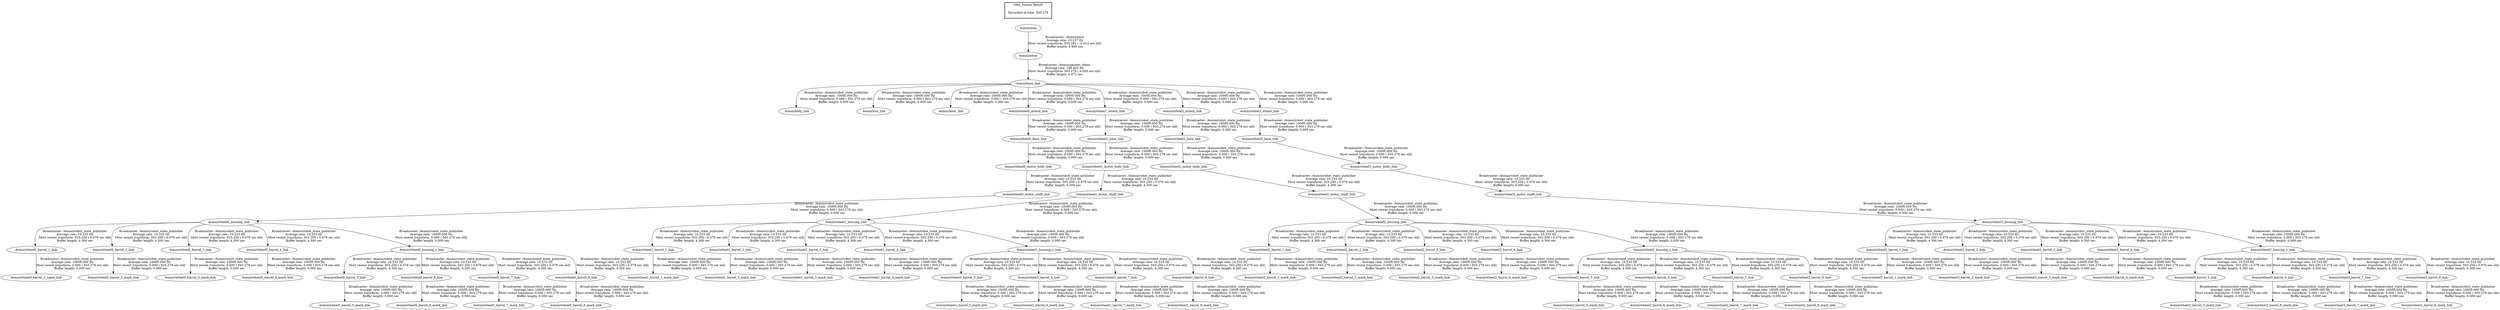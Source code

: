 digraph G {
"4omni/base_link" -> "4omni/body_link"[label="Broadcaster: /4omni/robot_state_publisher\nAverage rate: 10000.000 Hz\nMost recent transform: 0.000 ( 503.279 sec old)\nBuffer length: 0.000 sec\n"];
"4omni/odom" -> "4omni/base_link"[label="Broadcaster: /4omni/gazebo_odom\nAverage rate: 199.463 Hz\nMost recent transform: 503.279 ( 0.000 sec old)\nBuffer length: 4.472 sec\n"];
"4omni/base_link" -> "4omni/imu_link"[label="Broadcaster: /4omni/robot_state_publisher\nAverage rate: 10000.000 Hz\nMost recent transform: 0.000 ( 503.279 sec old)\nBuffer length: 0.000 sec\n"];
"4omni/base_link" -> "4omni/laser_link"[label="Broadcaster: /4omni/robot_state_publisher\nAverage rate: 10000.000 Hz\nMost recent transform: 0.000 ( 503.279 sec old)\nBuffer length: 0.000 sec\n"];
"4omni/base_link" -> "4omni/wheel0_attach_link"[label="Broadcaster: /4omni/robot_state_publisher\nAverage rate: 10000.000 Hz\nMost recent transform: 0.000 ( 503.279 sec old)\nBuffer length: 0.000 sec\n"];
"4omni/wheel0_barrel_1_link" -> "4omni/wheel0_barrel_1_mark_link"[label="Broadcaster: /4omni/robot_state_publisher\nAverage rate: 10000.000 Hz\nMost recent transform: 0.000 ( 503.279 sec old)\nBuffer length: 0.000 sec\n"];
"4omni/wheel0_housing_link" -> "4omni/wheel0_barrel_1_link"[label="Broadcaster: /4omni/robot_state_publisher\nAverage rate: 10.233 Hz\nMost recent transform: 503.200 ( 0.079 sec old)\nBuffer length: 4.300 sec\n"];
"4omni/wheel0_barrel_2_link" -> "4omni/wheel0_barrel_2_mark_link"[label="Broadcaster: /4omni/robot_state_publisher\nAverage rate: 10000.000 Hz\nMost recent transform: 0.000 ( 503.279 sec old)\nBuffer length: 0.000 sec\n"];
"4omni/wheel0_housing_link" -> "4omni/wheel0_barrel_2_link"[label="Broadcaster: /4omni/robot_state_publisher\nAverage rate: 10.233 Hz\nMost recent transform: 503.200 ( 0.079 sec old)\nBuffer length: 4.300 sec\n"];
"4omni/wheel0_barrel_3_link" -> "4omni/wheel0_barrel_3_mark_link"[label="Broadcaster: /4omni/robot_state_publisher\nAverage rate: 10000.000 Hz\nMost recent transform: 0.000 ( 503.279 sec old)\nBuffer length: 0.000 sec\n"];
"4omni/wheel0_housing_link" -> "4omni/wheel0_barrel_3_link"[label="Broadcaster: /4omni/robot_state_publisher\nAverage rate: 10.233 Hz\nMost recent transform: 503.200 ( 0.079 sec old)\nBuffer length: 4.300 sec\n"];
"4omni/wheel0_barrel_4_link" -> "4omni/wheel0_barrel_4_mark_link"[label="Broadcaster: /4omni/robot_state_publisher\nAverage rate: 10000.000 Hz\nMost recent transform: 0.000 ( 503.279 sec old)\nBuffer length: 0.000 sec\n"];
"4omni/wheel0_housing_link" -> "4omni/wheel0_barrel_4_link"[label="Broadcaster: /4omni/robot_state_publisher\nAverage rate: 10.233 Hz\nMost recent transform: 503.200 ( 0.079 sec old)\nBuffer length: 4.300 sec\n"];
"4omni/wheel0_barrel_5_link" -> "4omni/wheel0_barrel_5_mark_link"[label="Broadcaster: /4omni/robot_state_publisher\nAverage rate: 10000.000 Hz\nMost recent transform: 0.000 ( 503.279 sec old)\nBuffer length: 0.000 sec\n"];
"4omni/wheel0_housing_s_link" -> "4omni/wheel0_barrel_5_link"[label="Broadcaster: /4omni/robot_state_publisher\nAverage rate: 10.233 Hz\nMost recent transform: 503.200 ( 0.079 sec old)\nBuffer length: 4.300 sec\n"];
"4omni/wheel0_barrel_6_link" -> "4omni/wheel0_barrel_6_mark_link"[label="Broadcaster: /4omni/robot_state_publisher\nAverage rate: 10000.000 Hz\nMost recent transform: 0.000 ( 503.279 sec old)\nBuffer length: 0.000 sec\n"];
"4omni/wheel0_housing_s_link" -> "4omni/wheel0_barrel_6_link"[label="Broadcaster: /4omni/robot_state_publisher\nAverage rate: 10.233 Hz\nMost recent transform: 503.200 ( 0.079 sec old)\nBuffer length: 4.300 sec\n"];
"4omni/wheel0_barrel_7_link" -> "4omni/wheel0_barrel_7_mark_link"[label="Broadcaster: /4omni/robot_state_publisher\nAverage rate: 10000.000 Hz\nMost recent transform: 0.000 ( 503.279 sec old)\nBuffer length: 0.000 sec\n"];
"4omni/wheel0_housing_s_link" -> "4omni/wheel0_barrel_7_link"[label="Broadcaster: /4omni/robot_state_publisher\nAverage rate: 10.233 Hz\nMost recent transform: 503.200 ( 0.079 sec old)\nBuffer length: 4.300 sec\n"];
"4omni/wheel0_barrel_8_link" -> "4omni/wheel0_barrel_8_mark_link"[label="Broadcaster: /4omni/robot_state_publisher\nAverage rate: 10000.000 Hz\nMost recent transform: 0.000 ( 503.279 sec old)\nBuffer length: 0.000 sec\n"];
"4omni/wheel0_housing_s_link" -> "4omni/wheel0_barrel_8_link"[label="Broadcaster: /4omni/robot_state_publisher\nAverage rate: 10.233 Hz\nMost recent transform: 503.200 ( 0.079 sec old)\nBuffer length: 4.300 sec\n"];
"4omni/wheel0_attach_link" -> "4omni/wheel0_base_link"[label="Broadcaster: /4omni/robot_state_publisher\nAverage rate: 10000.000 Hz\nMost recent transform: 0.000 ( 503.279 sec old)\nBuffer length: 0.000 sec\n"];
"4omni/wheel0_motor_shaft_link" -> "4omni/wheel0_housing_link"[label="Broadcaster: /4omni/robot_state_publisher\nAverage rate: 10000.000 Hz\nMost recent transform: 0.000 ( 503.279 sec old)\nBuffer length: 0.000 sec\n"];
"4omni/wheel0_motor_body_link" -> "4omni/wheel0_motor_shaft_link"[label="Broadcaster: /4omni/robot_state_publisher\nAverage rate: 10.233 Hz\nMost recent transform: 503.200 ( 0.079 sec old)\nBuffer length: 4.300 sec\n"];
"4omni/wheel0_housing_link" -> "4omni/wheel0_housing_s_link"[label="Broadcaster: /4omni/robot_state_publisher\nAverage rate: 10000.000 Hz\nMost recent transform: 0.000 ( 503.279 sec old)\nBuffer length: 0.000 sec\n"];
"4omni/wheel0_base_link" -> "4omni/wheel0_motor_body_link"[label="Broadcaster: /4omni/robot_state_publisher\nAverage rate: 10000.000 Hz\nMost recent transform: 0.000 ( 503.279 sec old)\nBuffer length: 0.000 sec\n"];
"4omni/base_link" -> "4omni/wheel1_attach_link"[label="Broadcaster: /4omni/robot_state_publisher\nAverage rate: 10000.000 Hz\nMost recent transform: 0.000 ( 503.279 sec old)\nBuffer length: 0.000 sec\n"];
"4omni/wheel1_barrel_1_link" -> "4omni/wheel1_barrel_1_mark_link"[label="Broadcaster: /4omni/robot_state_publisher\nAverage rate: 10000.000 Hz\nMost recent transform: 0.000 ( 503.279 sec old)\nBuffer length: 0.000 sec\n"];
"4omni/wheel1_housing_link" -> "4omni/wheel1_barrel_1_link"[label="Broadcaster: /4omni/robot_state_publisher\nAverage rate: 10.233 Hz\nMost recent transform: 503.200 ( 0.079 sec old)\nBuffer length: 4.300 sec\n"];
"4omni/wheel1_barrel_2_link" -> "4omni/wheel1_barrel_2_mark_link"[label="Broadcaster: /4omni/robot_state_publisher\nAverage rate: 10000.000 Hz\nMost recent transform: 0.000 ( 503.279 sec old)\nBuffer length: 0.000 sec\n"];
"4omni/wheel1_housing_link" -> "4omni/wheel1_barrel_2_link"[label="Broadcaster: /4omni/robot_state_publisher\nAverage rate: 10.233 Hz\nMost recent transform: 503.200 ( 0.079 sec old)\nBuffer length: 4.300 sec\n"];
"4omni/wheel1_barrel_3_link" -> "4omni/wheel1_barrel_3_mark_link"[label="Broadcaster: /4omni/robot_state_publisher\nAverage rate: 10000.000 Hz\nMost recent transform: 0.000 ( 503.279 sec old)\nBuffer length: 0.000 sec\n"];
"4omni/wheel1_housing_link" -> "4omni/wheel1_barrel_3_link"[label="Broadcaster: /4omni/robot_state_publisher\nAverage rate: 10.233 Hz\nMost recent transform: 503.200 ( 0.079 sec old)\nBuffer length: 4.300 sec\n"];
"4omni/wheel1_barrel_4_link" -> "4omni/wheel1_barrel_4_mark_link"[label="Broadcaster: /4omni/robot_state_publisher\nAverage rate: 10000.000 Hz\nMost recent transform: 0.000 ( 503.279 sec old)\nBuffer length: 0.000 sec\n"];
"4omni/wheel1_housing_link" -> "4omni/wheel1_barrel_4_link"[label="Broadcaster: /4omni/robot_state_publisher\nAverage rate: 10.233 Hz\nMost recent transform: 503.200 ( 0.079 sec old)\nBuffer length: 4.300 sec\n"];
"4omni/wheel1_barrel_5_link" -> "4omni/wheel1_barrel_5_mark_link"[label="Broadcaster: /4omni/robot_state_publisher\nAverage rate: 10000.000 Hz\nMost recent transform: 0.000 ( 503.279 sec old)\nBuffer length: 0.000 sec\n"];
"4omni/wheel1_housing_s_link" -> "4omni/wheel1_barrel_5_link"[label="Broadcaster: /4omni/robot_state_publisher\nAverage rate: 10.233 Hz\nMost recent transform: 503.200 ( 0.079 sec old)\nBuffer length: 4.300 sec\n"];
"4omni/wheel1_barrel_6_link" -> "4omni/wheel1_barrel_6_mark_link"[label="Broadcaster: /4omni/robot_state_publisher\nAverage rate: 10000.000 Hz\nMost recent transform: 0.000 ( 503.279 sec old)\nBuffer length: 0.000 sec\n"];
"4omni/wheel1_housing_s_link" -> "4omni/wheel1_barrel_6_link"[label="Broadcaster: /4omni/robot_state_publisher\nAverage rate: 10.233 Hz\nMost recent transform: 503.200 ( 0.079 sec old)\nBuffer length: 4.300 sec\n"];
"4omni/wheel1_barrel_7_link" -> "4omni/wheel1_barrel_7_mark_link"[label="Broadcaster: /4omni/robot_state_publisher\nAverage rate: 10000.000 Hz\nMost recent transform: 0.000 ( 503.279 sec old)\nBuffer length: 0.000 sec\n"];
"4omni/wheel1_housing_s_link" -> "4omni/wheel1_barrel_7_link"[label="Broadcaster: /4omni/robot_state_publisher\nAverage rate: 10.233 Hz\nMost recent transform: 503.200 ( 0.079 sec old)\nBuffer length: 4.300 sec\n"];
"4omni/wheel1_barrel_8_link" -> "4omni/wheel1_barrel_8_mark_link"[label="Broadcaster: /4omni/robot_state_publisher\nAverage rate: 10000.000 Hz\nMost recent transform: 0.000 ( 503.279 sec old)\nBuffer length: 0.000 sec\n"];
"4omni/wheel1_housing_s_link" -> "4omni/wheel1_barrel_8_link"[label="Broadcaster: /4omni/robot_state_publisher\nAverage rate: 10.233 Hz\nMost recent transform: 503.200 ( 0.079 sec old)\nBuffer length: 4.300 sec\n"];
"4omni/wheel1_attach_link" -> "4omni/wheel1_base_link"[label="Broadcaster: /4omni/robot_state_publisher\nAverage rate: 10000.000 Hz\nMost recent transform: 0.000 ( 503.279 sec old)\nBuffer length: 0.000 sec\n"];
"4omni/wheel1_motor_shaft_link" -> "4omni/wheel1_housing_link"[label="Broadcaster: /4omni/robot_state_publisher\nAverage rate: 10000.000 Hz\nMost recent transform: 0.000 ( 503.279 sec old)\nBuffer length: 0.000 sec\n"];
"4omni/wheel1_motor_body_link" -> "4omni/wheel1_motor_shaft_link"[label="Broadcaster: /4omni/robot_state_publisher\nAverage rate: 10.233 Hz\nMost recent transform: 503.200 ( 0.079 sec old)\nBuffer length: 4.300 sec\n"];
"4omni/wheel1_housing_link" -> "4omni/wheel1_housing_s_link"[label="Broadcaster: /4omni/robot_state_publisher\nAverage rate: 10000.000 Hz\nMost recent transform: 0.000 ( 503.279 sec old)\nBuffer length: 0.000 sec\n"];
"4omni/wheel1_base_link" -> "4omni/wheel1_motor_body_link"[label="Broadcaster: /4omni/robot_state_publisher\nAverage rate: 10000.000 Hz\nMost recent transform: 0.000 ( 503.279 sec old)\nBuffer length: 0.000 sec\n"];
"4omni/base_link" -> "4omni/wheel2_attach_link"[label="Broadcaster: /4omni/robot_state_publisher\nAverage rate: 10000.000 Hz\nMost recent transform: 0.000 ( 503.279 sec old)\nBuffer length: 0.000 sec\n"];
"4omni/wheel2_barrel_1_link" -> "4omni/wheel2_barrel_1_mark_link"[label="Broadcaster: /4omni/robot_state_publisher\nAverage rate: 10000.000 Hz\nMost recent transform: 0.000 ( 503.279 sec old)\nBuffer length: 0.000 sec\n"];
"4omni/wheel2_housing_link" -> "4omni/wheel2_barrel_1_link"[label="Broadcaster: /4omni/robot_state_publisher\nAverage rate: 10.233 Hz\nMost recent transform: 503.200 ( 0.079 sec old)\nBuffer length: 4.300 sec\n"];
"4omni/wheel2_barrel_2_link" -> "4omni/wheel2_barrel_2_mark_link"[label="Broadcaster: /4omni/robot_state_publisher\nAverage rate: 10000.000 Hz\nMost recent transform: 0.000 ( 503.279 sec old)\nBuffer length: 0.000 sec\n"];
"4omni/wheel2_housing_link" -> "4omni/wheel2_barrel_2_link"[label="Broadcaster: /4omni/robot_state_publisher\nAverage rate: 10.233 Hz\nMost recent transform: 503.200 ( 0.079 sec old)\nBuffer length: 4.300 sec\n"];
"4omni/wheel2_barrel_3_link" -> "4omni/wheel2_barrel_3_mark_link"[label="Broadcaster: /4omni/robot_state_publisher\nAverage rate: 10000.000 Hz\nMost recent transform: 0.000 ( 503.279 sec old)\nBuffer length: 0.000 sec\n"];
"4omni/wheel2_housing_link" -> "4omni/wheel2_barrel_3_link"[label="Broadcaster: /4omni/robot_state_publisher\nAverage rate: 10.233 Hz\nMost recent transform: 503.200 ( 0.079 sec old)\nBuffer length: 4.300 sec\n"];
"4omni/wheel2_barrel_4_link" -> "4omni/wheel2_barrel_4_mark_link"[label="Broadcaster: /4omni/robot_state_publisher\nAverage rate: 10000.000 Hz\nMost recent transform: 0.000 ( 503.279 sec old)\nBuffer length: 0.000 sec\n"];
"4omni/wheel2_housing_link" -> "4omni/wheel2_barrel_4_link"[label="Broadcaster: /4omni/robot_state_publisher\nAverage rate: 10.233 Hz\nMost recent transform: 503.200 ( 0.079 sec old)\nBuffer length: 4.300 sec\n"];
"4omni/wheel2_barrel_5_link" -> "4omni/wheel2_barrel_5_mark_link"[label="Broadcaster: /4omni/robot_state_publisher\nAverage rate: 10000.000 Hz\nMost recent transform: 0.000 ( 503.279 sec old)\nBuffer length: 0.000 sec\n"];
"4omni/wheel2_housing_s_link" -> "4omni/wheel2_barrel_5_link"[label="Broadcaster: /4omni/robot_state_publisher\nAverage rate: 10.233 Hz\nMost recent transform: 503.200 ( 0.079 sec old)\nBuffer length: 4.300 sec\n"];
"4omni/wheel2_barrel_6_link" -> "4omni/wheel2_barrel_6_mark_link"[label="Broadcaster: /4omni/robot_state_publisher\nAverage rate: 10000.000 Hz\nMost recent transform: 0.000 ( 503.279 sec old)\nBuffer length: 0.000 sec\n"];
"4omni/wheel2_housing_s_link" -> "4omni/wheel2_barrel_6_link"[label="Broadcaster: /4omni/robot_state_publisher\nAverage rate: 10.233 Hz\nMost recent transform: 503.200 ( 0.079 sec old)\nBuffer length: 4.300 sec\n"];
"4omni/wheel2_barrel_7_link" -> "4omni/wheel2_barrel_7_mark_link"[label="Broadcaster: /4omni/robot_state_publisher\nAverage rate: 10000.000 Hz\nMost recent transform: 0.000 ( 503.279 sec old)\nBuffer length: 0.000 sec\n"];
"4omni/wheel2_housing_s_link" -> "4omni/wheel2_barrel_7_link"[label="Broadcaster: /4omni/robot_state_publisher\nAverage rate: 10.233 Hz\nMost recent transform: 503.200 ( 0.079 sec old)\nBuffer length: 4.300 sec\n"];
"4omni/wheel2_barrel_8_link" -> "4omni/wheel2_barrel_8_mark_link"[label="Broadcaster: /4omni/robot_state_publisher\nAverage rate: 10000.000 Hz\nMost recent transform: 0.000 ( 503.279 sec old)\nBuffer length: 0.000 sec\n"];
"4omni/wheel2_housing_s_link" -> "4omni/wheel2_barrel_8_link"[label="Broadcaster: /4omni/robot_state_publisher\nAverage rate: 10.233 Hz\nMost recent transform: 503.200 ( 0.079 sec old)\nBuffer length: 4.300 sec\n"];
"4omni/wheel2_attach_link" -> "4omni/wheel2_base_link"[label="Broadcaster: /4omni/robot_state_publisher\nAverage rate: 10000.000 Hz\nMost recent transform: 0.000 ( 503.279 sec old)\nBuffer length: 0.000 sec\n"];
"4omni/wheel2_motor_shaft_link" -> "4omni/wheel2_housing_link"[label="Broadcaster: /4omni/robot_state_publisher\nAverage rate: 10000.000 Hz\nMost recent transform: 0.000 ( 503.279 sec old)\nBuffer length: 0.000 sec\n"];
"4omni/wheel2_motor_body_link" -> "4omni/wheel2_motor_shaft_link"[label="Broadcaster: /4omni/robot_state_publisher\nAverage rate: 10.233 Hz\nMost recent transform: 503.200 ( 0.079 sec old)\nBuffer length: 4.300 sec\n"];
"4omni/wheel2_housing_link" -> "4omni/wheel2_housing_s_link"[label="Broadcaster: /4omni/robot_state_publisher\nAverage rate: 10000.000 Hz\nMost recent transform: 0.000 ( 503.279 sec old)\nBuffer length: 0.000 sec\n"];
"4omni/wheel2_base_link" -> "4omni/wheel2_motor_body_link"[label="Broadcaster: /4omni/robot_state_publisher\nAverage rate: 10000.000 Hz\nMost recent transform: 0.000 ( 503.279 sec old)\nBuffer length: 0.000 sec\n"];
"4omni/base_link" -> "4omni/wheel3_attach_link"[label="Broadcaster: /4omni/robot_state_publisher\nAverage rate: 10000.000 Hz\nMost recent transform: 0.000 ( 503.279 sec old)\nBuffer length: 0.000 sec\n"];
"4omni/wheel3_barrel_1_link" -> "4omni/wheel3_barrel_1_mark_link"[label="Broadcaster: /4omni/robot_state_publisher\nAverage rate: 10000.000 Hz\nMost recent transform: 0.000 ( 503.279 sec old)\nBuffer length: 0.000 sec\n"];
"4omni/wheel3_housing_link" -> "4omni/wheel3_barrel_1_link"[label="Broadcaster: /4omni/robot_state_publisher\nAverage rate: 10.233 Hz\nMost recent transform: 503.200 ( 0.079 sec old)\nBuffer length: 4.300 sec\n"];
"4omni/wheel3_barrel_2_link" -> "4omni/wheel3_barrel_2_mark_link"[label="Broadcaster: /4omni/robot_state_publisher\nAverage rate: 10000.000 Hz\nMost recent transform: 0.000 ( 503.279 sec old)\nBuffer length: 0.000 sec\n"];
"4omni/wheel3_housing_link" -> "4omni/wheel3_barrel_2_link"[label="Broadcaster: /4omni/robot_state_publisher\nAverage rate: 10.233 Hz\nMost recent transform: 503.200 ( 0.079 sec old)\nBuffer length: 4.300 sec\n"];
"4omni/wheel3_barrel_3_link" -> "4omni/wheel3_barrel_3_mark_link"[label="Broadcaster: /4omni/robot_state_publisher\nAverage rate: 10000.000 Hz\nMost recent transform: 0.000 ( 503.279 sec old)\nBuffer length: 0.000 sec\n"];
"4omni/wheel3_housing_link" -> "4omni/wheel3_barrel_3_link"[label="Broadcaster: /4omni/robot_state_publisher\nAverage rate: 10.233 Hz\nMost recent transform: 503.200 ( 0.079 sec old)\nBuffer length: 4.300 sec\n"];
"4omni/wheel3_barrel_4_link" -> "4omni/wheel3_barrel_4_mark_link"[label="Broadcaster: /4omni/robot_state_publisher\nAverage rate: 10000.000 Hz\nMost recent transform: 0.000 ( 503.279 sec old)\nBuffer length: 0.000 sec\n"];
"4omni/wheel3_housing_link" -> "4omni/wheel3_barrel_4_link"[label="Broadcaster: /4omni/robot_state_publisher\nAverage rate: 10.233 Hz\nMost recent transform: 503.200 ( 0.079 sec old)\nBuffer length: 4.300 sec\n"];
"4omni/wheel3_barrel_5_link" -> "4omni/wheel3_barrel_5_mark_link"[label="Broadcaster: /4omni/robot_state_publisher\nAverage rate: 10000.000 Hz\nMost recent transform: 0.000 ( 503.279 sec old)\nBuffer length: 0.000 sec\n"];
"4omni/wheel3_housing_s_link" -> "4omni/wheel3_barrel_5_link"[label="Broadcaster: /4omni/robot_state_publisher\nAverage rate: 10.233 Hz\nMost recent transform: 503.200 ( 0.079 sec old)\nBuffer length: 4.300 sec\n"];
"4omni/wheel3_barrel_6_link" -> "4omni/wheel3_barrel_6_mark_link"[label="Broadcaster: /4omni/robot_state_publisher\nAverage rate: 10000.000 Hz\nMost recent transform: 0.000 ( 503.279 sec old)\nBuffer length: 0.000 sec\n"];
"4omni/wheel3_housing_s_link" -> "4omni/wheel3_barrel_6_link"[label="Broadcaster: /4omni/robot_state_publisher\nAverage rate: 10.233 Hz\nMost recent transform: 503.200 ( 0.079 sec old)\nBuffer length: 4.300 sec\n"];
"4omni/wheel3_barrel_7_link" -> "4omni/wheel3_barrel_7_mark_link"[label="Broadcaster: /4omni/robot_state_publisher\nAverage rate: 10000.000 Hz\nMost recent transform: 0.000 ( 503.279 sec old)\nBuffer length: 0.000 sec\n"];
"4omni/wheel3_housing_s_link" -> "4omni/wheel3_barrel_7_link"[label="Broadcaster: /4omni/robot_state_publisher\nAverage rate: 10.233 Hz\nMost recent transform: 503.200 ( 0.079 sec old)\nBuffer length: 4.300 sec\n"];
"4omni/wheel3_barrel_8_link" -> "4omni/wheel3_barrel_8_mark_link"[label="Broadcaster: /4omni/robot_state_publisher\nAverage rate: 10000.000 Hz\nMost recent transform: 0.000 ( 503.279 sec old)\nBuffer length: 0.000 sec\n"];
"4omni/wheel3_housing_s_link" -> "4omni/wheel3_barrel_8_link"[label="Broadcaster: /4omni/robot_state_publisher\nAverage rate: 10.233 Hz\nMost recent transform: 503.200 ( 0.079 sec old)\nBuffer length: 4.300 sec\n"];
"4omni/wheel3_attach_link" -> "4omni/wheel3_base_link"[label="Broadcaster: /4omni/robot_state_publisher\nAverage rate: 10000.000 Hz\nMost recent transform: 0.000 ( 503.279 sec old)\nBuffer length: 0.000 sec\n"];
"4omni/wheel3_motor_shaft_link" -> "4omni/wheel3_housing_link"[label="Broadcaster: /4omni/robot_state_publisher\nAverage rate: 10000.000 Hz\nMost recent transform: 0.000 ( 503.279 sec old)\nBuffer length: 0.000 sec\n"];
"4omni/wheel3_motor_body_link" -> "4omni/wheel3_motor_shaft_link"[label="Broadcaster: /4omni/robot_state_publisher\nAverage rate: 10.233 Hz\nMost recent transform: 503.200 ( 0.079 sec old)\nBuffer length: 4.300 sec\n"];
"4omni/wheel3_housing_link" -> "4omni/wheel3_housing_s_link"[label="Broadcaster: /4omni/robot_state_publisher\nAverage rate: 10000.000 Hz\nMost recent transform: 0.000 ( 503.279 sec old)\nBuffer length: 0.000 sec\n"];
"4omni/wheel3_base_link" -> "4omni/wheel3_motor_body_link"[label="Broadcaster: /4omni/robot_state_publisher\nAverage rate: 10000.000 Hz\nMost recent transform: 0.000 ( 503.279 sec old)\nBuffer length: 0.000 sec\n"];
"4omni/map" -> "4omni/odom"[label="Broadcaster: /4omni/amcl\nAverage rate: 10.227 Hz\nMost recent transform: 503.291 ( -0.012 sec old)\nBuffer length: 4.400 sec\n"];
edge [style=invis];
 subgraph cluster_legend { style=bold; color=black; label ="view_frames Result";
"Recorded at time: 503.279"[ shape=plaintext ] ;
 }->"4omni/map";
}